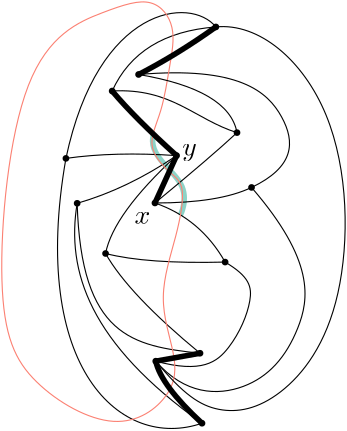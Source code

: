 <?xml version="1.0"?>
<!DOCTYPE ipe SYSTEM "ipe.dtd">
<ipe version="70206" creator="Ipe 7.2.7">
<info created="D:20180427155132" modified="D:20180523100829"/>
<ipestyle name="basic">
<symbol name="arrow/arc(spx)">
<path stroke="sym-stroke" fill="sym-stroke" pen="sym-pen">
0 0 m
-1 0.333 l
-1 -0.333 l
h
</path>
</symbol>
<symbol name="arrow/farc(spx)">
<path stroke="sym-stroke" fill="white" pen="sym-pen">
0 0 m
-1 0.333 l
-1 -0.333 l
h
</path>
</symbol>
<symbol name="arrow/ptarc(spx)">
<path stroke="sym-stroke" fill="sym-stroke" pen="sym-pen">
0 0 m
-1 0.333 l
-0.8 0 l
-1 -0.333 l
h
</path>
</symbol>
<symbol name="arrow/fptarc(spx)">
<path stroke="sym-stroke" fill="white" pen="sym-pen">
0 0 m
-1 0.333 l
-0.8 0 l
-1 -0.333 l
h
</path>
</symbol>
<symbol name="mark/circle(sx)" transformations="translations">
<path fill="sym-stroke">
0.6 0 0 0.6 0 0 e
0.4 0 0 0.4 0 0 e
</path>
</symbol>
<symbol name="mark/disk(sx)" transformations="translations">
<path fill="sym-stroke">
0.6 0 0 0.6 0 0 e
</path>
</symbol>
<symbol name="mark/fdisk(sfx)" transformations="translations">
<group>
<path fill="sym-fill">
0.5 0 0 0.5 0 0 e
</path>
<path fill="sym-stroke" fillrule="eofill">
0.6 0 0 0.6 0 0 e
0.4 0 0 0.4 0 0 e
</path>
</group>
</symbol>
<symbol name="mark/box(sx)" transformations="translations">
<path fill="sym-stroke" fillrule="eofill">
-0.6 -0.6 m
0.6 -0.6 l
0.6 0.6 l
-0.6 0.6 l
h
-0.4 -0.4 m
0.4 -0.4 l
0.4 0.4 l
-0.4 0.4 l
h
</path>
</symbol>
<symbol name="mark/square(sx)" transformations="translations">
<path fill="sym-stroke">
-0.6 -0.6 m
0.6 -0.6 l
0.6 0.6 l
-0.6 0.6 l
h
</path>
</symbol>
<symbol name="mark/fsquare(sfx)" transformations="translations">
<group>
<path fill="sym-fill">
-0.5 -0.5 m
0.5 -0.5 l
0.5 0.5 l
-0.5 0.5 l
h
</path>
<path fill="sym-stroke" fillrule="eofill">
-0.6 -0.6 m
0.6 -0.6 l
0.6 0.6 l
-0.6 0.6 l
h
-0.4 -0.4 m
0.4 -0.4 l
0.4 0.4 l
-0.4 0.4 l
h
</path>
</group>
</symbol>
<symbol name="mark/cross(sx)" transformations="translations">
<group>
<path fill="sym-stroke">
-0.43 -0.57 m
0.57 0.43 l
0.43 0.57 l
-0.57 -0.43 l
h
</path>
<path fill="sym-stroke">
-0.43 0.57 m
0.57 -0.43 l
0.43 -0.57 l
-0.57 0.43 l
h
</path>
</group>
</symbol>
<symbol name="arrow/fnormal(spx)">
<path stroke="sym-stroke" fill="white" pen="sym-pen">
0 0 m
-1 0.333 l
-1 -0.333 l
h
</path>
</symbol>
<symbol name="arrow/pointed(spx)">
<path stroke="sym-stroke" fill="sym-stroke" pen="sym-pen">
0 0 m
-1 0.333 l
-0.8 0 l
-1 -0.333 l
h
</path>
</symbol>
<symbol name="arrow/fpointed(spx)">
<path stroke="sym-stroke" fill="white" pen="sym-pen">
0 0 m
-1 0.333 l
-0.8 0 l
-1 -0.333 l
h
</path>
</symbol>
<symbol name="arrow/linear(spx)">
<path stroke="sym-stroke" pen="sym-pen">
-1 0.333 m
0 0 l
-1 -0.333 l
</path>
</symbol>
<symbol name="arrow/fdouble(spx)">
<path stroke="sym-stroke" fill="white" pen="sym-pen">
0 0 m
-1 0.333 l
-1 -0.333 l
h
-1 0 m
-2 0.333 l
-2 -0.333 l
h
</path>
</symbol>
<symbol name="arrow/double(spx)">
<path stroke="sym-stroke" fill="sym-stroke" pen="sym-pen">
0 0 m
-1 0.333 l
-1 -0.333 l
h
-1 0 m
-2 0.333 l
-2 -0.333 l
h
</path>
</symbol>
<pen name="heavier" value="0.8"/>
<pen name="fat" value="1.2"/>
<pen name="ultrafat" value="2"/>
<symbolsize name="large" value="5"/>
<symbolsize name="small" value="2"/>
<symbolsize name="tiny" value="1.1"/>
<arrowsize name="large" value="10"/>
<arrowsize name="small" value="5"/>
<arrowsize name="tiny" value="3"/>
<color name="red" value="1 0 0"/>
<color name="green" value="0 1 0"/>
<color name="blue" value="0 0 1"/>
<color name="yellow" value="1 1 0"/>
<color name="orange" value="1 0.647 0"/>
<color name="gold" value="1 0.843 0"/>
<color name="purple" value="0.627 0.125 0.941"/>
<color name="gray" value="0.745"/>
<color name="brown" value="0.647 0.165 0.165"/>
<color name="navy" value="0 0 0.502"/>
<color name="pink" value="1 0.753 0.796"/>
<color name="seagreen" value="0.18 0.545 0.341"/>
<color name="turquoise" value="0.251 0.878 0.816"/>
<color name="violet" value="0.933 0.51 0.933"/>
<color name="darkblue" value="0 0 0.545"/>
<color name="darkcyan" value="0 0.545 0.545"/>
<color name="darkgray" value="0.663"/>
<color name="darkgreen" value="0 0.392 0"/>
<color name="darkmagenta" value="0.545 0 0.545"/>
<color name="darkorange" value="1 0.549 0"/>
<color name="darkred" value="0.545 0 0"/>
<color name="lightblue" value="0.678 0.847 0.902"/>
<color name="lightcyan" value="0.878 1 1"/>
<color name="lightgray" value="0.827"/>
<color name="lightgreen" value="0.565 0.933 0.565"/>
<color name="lightyellow" value="1 1 0.878"/>
<dashstyle name="dashed" value="[4] 0"/>
<dashstyle name="dotted" value="[1 3] 0"/>
<dashstyle name="dash dotted" value="[4 2 1 2] 0"/>
<dashstyle name="dash dot dotted" value="[4 2 1 2 1 2] 0"/>
<textsize name="large" value="\large"/>
<textsize name="small" value="\small"/>
<textsize name="tiny" value="\tiny"/>
<textsize name="Large" value="\Large"/>
<textsize name="LARGE" value="\LARGE"/>
<textsize name="huge" value="\huge"/>
<textsize name="Huge" value="\Huge"/>
<textsize name="footnote" value="\footnotesize"/>
<textstyle name="center" begin="\begin{center}" end="\end{center}"/>
<textstyle name="itemize" begin="\begin{itemize}" end="\end{itemize}"/>
<textstyle name="item" begin="\begin{itemize}\item{}" end="\end{itemize}"/>
<gridsize name="4 pts" value="4"/>
<gridsize name="8 pts (~3 mm)" value="8"/>
<gridsize name="16 pts (~6 mm)" value="16"/>
<gridsize name="32 pts (~12 mm)" value="32"/>
<gridsize name="10 pts (~3.5 mm)" value="10"/>
<gridsize name="20 pts (~7 mm)" value="20"/>
<gridsize name="14 pts (~5 mm)" value="14"/>
<gridsize name="28 pts (~10 mm)" value="28"/>
<gridsize name="56 pts (~20 mm)" value="56"/>
<anglesize name="90 deg" value="90"/>
<anglesize name="60 deg" value="60"/>
<anglesize name="45 deg" value="45"/>
<anglesize name="30 deg" value="30"/>
<anglesize name="22.5 deg" value="22.5"/>
<opacity name="10%" value="0.1"/>
<opacity name="30%" value="0.3"/>
<opacity name="50%" value="0.5"/>
<opacity name="75%" value="0.75"/>
<tiling name="falling" angle="-60" step="4" width="1"/>
<tiling name="rising" angle="30" step="4" width="1"/>
</ipestyle>
<ipestyle name="brew">
<color name="aliceblue" value="0.941 0.973 1"/>
<color name="brew1" value="0.552 0.827 0.78"/>
<color name="brew2" value="1 1 0.701"/>
<color name="brew3" value="0.745 0.729 0.854"/>
<color name="brew4" value="0.984 0.501 0.447"/>
<color name="brew5" value="0.501 0.694 0.827"/>
<color name="brew6" value="0.992 0.705 0.384"/>
<color name="brew7" value="0.701 0.87 0.411"/>
<color name="brew8" value="0.988 0.803 0.898"/>
</ipestyle>
<page>
<layer name="alpha"/>
<view layers="alpha" active="alpha"/>
<path layer="alpha" stroke="brew1" pen="ultrafat">
285.372 713.01 m
282.972 705.609
301.169 695.438
294.942 683.764
294.942 683.764 c
</path>
<use matrix="1 0 0 1 125.718 -0.00008" name="mark/disk(sx)" pos="144.692 728.49" size="small" stroke="black"/>
<use matrix="1 0 0 1 125.718 -0.00008" name="mark/disk(sx)" pos="142.314 669.995" size="small" stroke="black"/>
<use matrix="1 0 0 1 125.718 -0.00008" name="mark/disk(sx)" pos="185.353 666.904" size="small" stroke="black"/>
<use matrix="1 0 0 1 125.718 -0.00008" name="mark/disk(sx)" pos="132.09 688.067" size="small" stroke="black"/>
<use matrix="1 0 0 1 125.718 -0.00008" name="mark/disk(sx)" pos="128.047 704.236" size="small" stroke="black"/>
<use matrix="1 0 0 1 125.718 -0.00008" name="mark/disk(sx)" pos="189.634 713.51" size="small" stroke="black"/>
<use matrix="1 0 0 1 125.718 -0.00008" name="mark/disk(sx)" pos="194.865 693.774" size="small" stroke="black"/>
<path matrix="1 0 0 1 125.718 -0.00008" stroke="black">
142.314 669.995 m
157.057 666.19
185.353 666.904 c
</path>
<path matrix="1 0 0 1 125.718 -0.00008" stroke="black">
144.692 728.49 m
166.093 729.679
174.415 718.265
189.634 713.51 c
</path>
<path matrix="1 0 0 1 125.718 -0.00008" stroke="black">
144.692 728.49 m
154.204 749.415
182.024 751.555 c
</path>
<path matrix="1 0 0 1 125.718 -0.00008" stroke="black">
128.047 704.236 m
139.699 759.402
172.989 762.731
182.024 751.555 c
</path>
<path matrix="1 0 0 1 125.718 -0.00008" stroke="black">
132.09 688.067 m
133.516 640.034
152.063 636.705
176.318 634.089 c
</path>
<path matrix="1 0 0 1 125.718 -0.00008" stroke="black">
176.318 634.089 m
150.637 655.252
142.314 669.995 c
</path>
<path matrix="1 0 0 1 125.718 -0.00008" stroke="black">
128.047 704.236 m
114.731 628.383
148.021 598.897
177.031 608.884 c
</path>
<path matrix="1 0 0 1 125.718 -0.00008" stroke="black">
177.031 608.884 m
136.607 637.656
128.047 663.575
132.09 688.067 c
</path>
<use matrix="1 0 0 1 125.718 -0.00008" name="mark/disk(sx)" pos="177.031 608.884" size="small" stroke="black"/>
<use matrix="1 0 0 1 125.718 -0.00008" name="mark/disk(sx)" pos="176.318 634.089" size="small" stroke="black"/>
<use matrix="1 0 0 1 125.718 -0.00008" name="mark/disk(sx)" pos="182.024 751.555" size="small" stroke="black"/>
<path matrix="1 0 0 1 125.718 -0.00008" stroke="black">
154.204 734.435 m
190.347 737.526
211.034 718.979
210.321 701.145
194.865 693.774 c
</path>
<path matrix="1 0 0 1 125.718 -0.00008" stroke="black">
185.353 666.904 m
194.151 661.673
196.054 654.301
187.969 635.041
177.031 626.718
160.386 631.236 c
</path>
<path matrix="1 0 0 1 125.718 -0.00008" stroke="black">
160.386 631.236 m
170.849 619.109
194.627 618.396
213.65 639.796
217.692 667.379
194.865 693.774 c
</path>
<use matrix="1 0 0 1 125.718 -0.00008" name="mark/disk(sx)" pos="160.386 631.236" size="small" stroke="black"/>
<use matrix="1 0 0 1 125.718 -0.00008" name="mark/disk(sx)" pos="154.204 734.435" size="small" stroke="black"/>
<use matrix="1 0 0 1 0 5.08846" name="mark/disk(sx)" pos="285.814 683.09" size="small" stroke="black"/>
<use matrix="1 0 0 1 0 5.08846" name="mark/disk(sx)" pos="293.596 700.151" size="small" stroke="black"/>
<path matrix="1 0 0 1 0 5.08846" stroke="black">
293.596 700.151 m
271.446 701.648
253.765 699.147 c
</path>
<path matrix="1 0 0 1 0 5.08846" stroke="black">
293.596 700.151 m
275.936 688.178
257.808 682.978 c
</path>
<path matrix="1 0 0 1 0 5.08846" stroke="black">
285.814 683.09 m
306.168 699.852
315.352 708.421 c
</path>
<path matrix="1 0 0 1 0 5.08846" stroke="black">
285.814 683.09 m
302.277 677.402
311.071 661.815 c
</path>
<path matrix="1 0 0 1 0 5.08846" stroke="black">
293.596 700.151 m
270.847 679.198
268.032 664.906 c
</path>
<text matrix="1 0 0 1 1 9.08846" transformations="translations" pos="283.12 675.906" stroke="black" type="label" width="5.694" height="4.289" depth="0" halign="right" valign="top" style="math">x</text>
<text matrix="1 0 0 1 2 5.08846" transformations="translations" pos="293.596 700.151" stroke="black" type="label" width="5.242" height="4.297" depth="1.93" valign="baseline" style="math">y</text>
<path stroke="black">
285.814 688.178 m
308.915 688.165
320.583 693.774 c
</path>
<path stroke="brew4">
239.725 622.514
273.044 603.918
293.249 619.238
293.579 633.419
286.324 653.866
294.074 677.117
297.042 694.925
291.6 698.388
282.201 708.447
288.467 720.484
291.106 737.963
293.744 751.814
285.459 762.871
269.513 758.14
236.22 743.946
227.109 648.974 u
</path>
<path stroke="black">
286.104 631.236 m
296.053 619.238
308.09 611.158
330.516 615.446
356.075 648.26
355.25 726.09
323.26 753.133
307.742 751.555 c
</path>
<path matrix="1 0 0 1 125.718 -0.00008" stroke="black">
189.634 713.51 m
186.78 728.966
154.204 734.435 c
</path>
<path matrix="1 0 0 1 0 5.08846" stroke="black" pen="ultrafat">
293.596 700.151 m
285.814 683.09 l
</path>
<path matrix="1 0 0 1 0 5.08846" stroke="black" pen="ultrafat">
293.596 700.151 m
278.63 713.621
270.41 723.401 c
</path>
<path stroke="black" pen="ultrafat">
307.742 751.555 m
294.074 741.756
279.922 734.435 c
</path>
<path stroke="black" pen="ultrafat">
302.036 634.089 m
286.104 631.236 l
</path>
<path stroke="black" pen="ultrafat">
286.104 631.236 m
287.973 622.536
302.749 608.884 c
</path>
</page>
</ipe>
